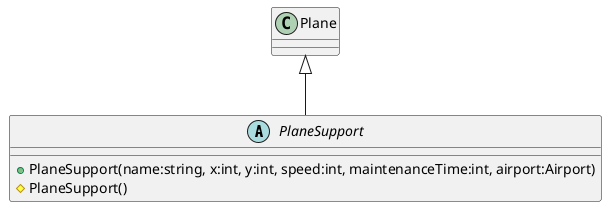 @startuml
abstract class PlaneSupport {
    + PlaneSupport(name:string, x:int, y:int, speed:int, maintenanceTime:int, airport:Airport)
    # PlaneSupport()
}
Plane <|-- PlaneSupport
@enduml
